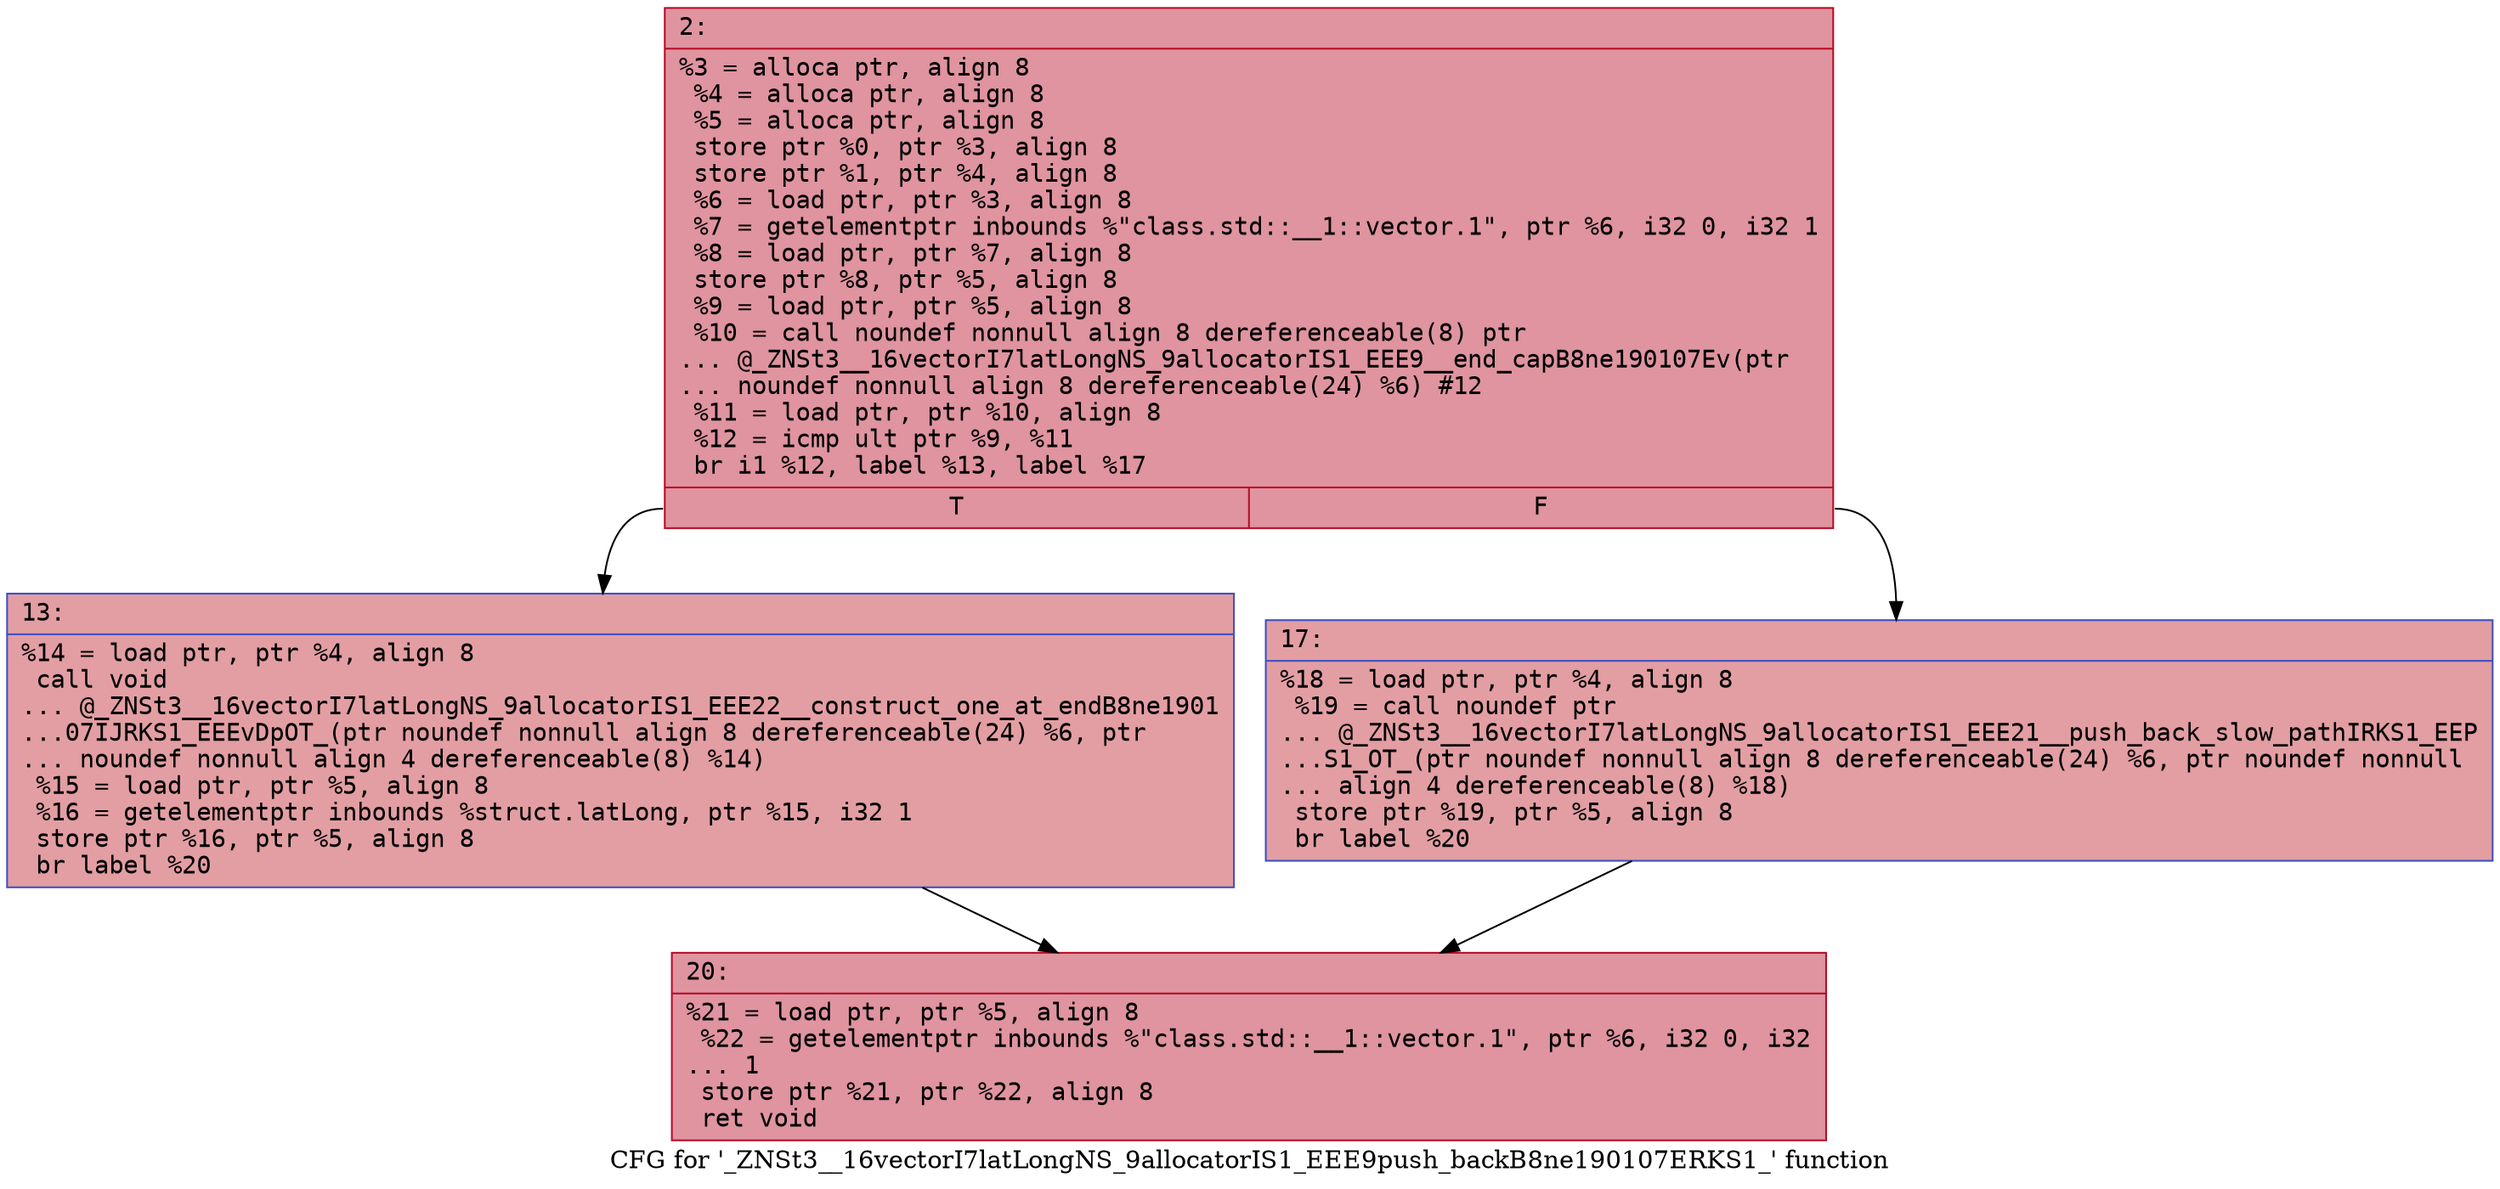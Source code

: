 digraph "CFG for '_ZNSt3__16vectorI7latLongNS_9allocatorIS1_EEE9push_backB8ne190107ERKS1_' function" {
	label="CFG for '_ZNSt3__16vectorI7latLongNS_9allocatorIS1_EEE9push_backB8ne190107ERKS1_' function";

	Node0x60000177e2b0 [shape=record,color="#b70d28ff", style=filled, fillcolor="#b70d2870" fontname="Courier",label="{2:\l|  %3 = alloca ptr, align 8\l  %4 = alloca ptr, align 8\l  %5 = alloca ptr, align 8\l  store ptr %0, ptr %3, align 8\l  store ptr %1, ptr %4, align 8\l  %6 = load ptr, ptr %3, align 8\l  %7 = getelementptr inbounds %\"class.std::__1::vector.1\", ptr %6, i32 0, i32 1\l  %8 = load ptr, ptr %7, align 8\l  store ptr %8, ptr %5, align 8\l  %9 = load ptr, ptr %5, align 8\l  %10 = call noundef nonnull align 8 dereferenceable(8) ptr\l... @_ZNSt3__16vectorI7latLongNS_9allocatorIS1_EEE9__end_capB8ne190107Ev(ptr\l... noundef nonnull align 8 dereferenceable(24) %6) #12\l  %11 = load ptr, ptr %10, align 8\l  %12 = icmp ult ptr %9, %11\l  br i1 %12, label %13, label %17\l|{<s0>T|<s1>F}}"];
	Node0x60000177e2b0:s0 -> Node0x60000177e300[tooltip="2 -> 13\nProbability 50.00%" ];
	Node0x60000177e2b0:s1 -> Node0x60000177e350[tooltip="2 -> 17\nProbability 50.00%" ];
	Node0x60000177e300 [shape=record,color="#3d50c3ff", style=filled, fillcolor="#be242e70" fontname="Courier",label="{13:\l|  %14 = load ptr, ptr %4, align 8\l  call void\l... @_ZNSt3__16vectorI7latLongNS_9allocatorIS1_EEE22__construct_one_at_endB8ne1901\l...07IJRKS1_EEEvDpOT_(ptr noundef nonnull align 8 dereferenceable(24) %6, ptr\l... noundef nonnull align 4 dereferenceable(8) %14)\l  %15 = load ptr, ptr %5, align 8\l  %16 = getelementptr inbounds %struct.latLong, ptr %15, i32 1\l  store ptr %16, ptr %5, align 8\l  br label %20\l}"];
	Node0x60000177e300 -> Node0x60000177e3a0[tooltip="13 -> 20\nProbability 100.00%" ];
	Node0x60000177e350 [shape=record,color="#3d50c3ff", style=filled, fillcolor="#be242e70" fontname="Courier",label="{17:\l|  %18 = load ptr, ptr %4, align 8\l  %19 = call noundef ptr\l... @_ZNSt3__16vectorI7latLongNS_9allocatorIS1_EEE21__push_back_slow_pathIRKS1_EEP\l...S1_OT_(ptr noundef nonnull align 8 dereferenceable(24) %6, ptr noundef nonnull\l... align 4 dereferenceable(8) %18)\l  store ptr %19, ptr %5, align 8\l  br label %20\l}"];
	Node0x60000177e350 -> Node0x60000177e3a0[tooltip="17 -> 20\nProbability 100.00%" ];
	Node0x60000177e3a0 [shape=record,color="#b70d28ff", style=filled, fillcolor="#b70d2870" fontname="Courier",label="{20:\l|  %21 = load ptr, ptr %5, align 8\l  %22 = getelementptr inbounds %\"class.std::__1::vector.1\", ptr %6, i32 0, i32\l... 1\l  store ptr %21, ptr %22, align 8\l  ret void\l}"];
}
